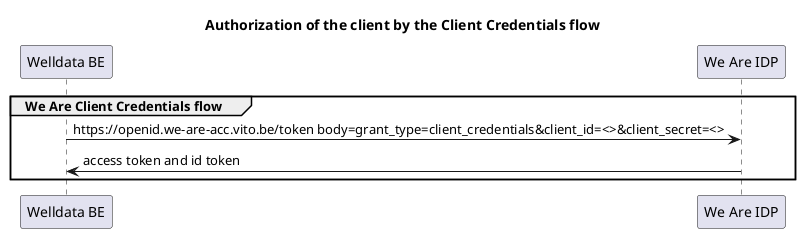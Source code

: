 @startuml
title Authorization of the client by the Client Credentials flow

participant "Welldata BE" as welldataBE
participant "We Are IDP" as weareidp

group We Are Client Credentials flow
 welldataBE->weareidp: https://openid.we-are-acc.vito.be/token body=grant_type=client_credentials&client_id=<>&client_secret=<>
 weareidp->welldataBE: access token and id token
end

@enduml
  